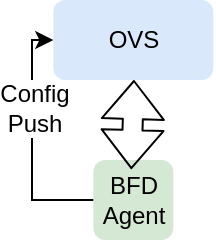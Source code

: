 <mxfile version="12.4.2" type="github" pages="1">
  <diagram id="HozCwNSfqqugQ0Yzk6nG" name="Page-1">
    <mxGraphModel dx="946" dy="547" grid="1" gridSize="10" guides="1" tooltips="1" connect="1" arrows="1" fold="1" page="1" pageScale="1" pageWidth="1100" pageHeight="850" math="0" shadow="0">
      <root>
        <mxCell id="0"/>
        <mxCell id="1" parent="0"/>
        <mxCell id="-FQGyZQafQDy_hneOG7Y-1" value="OVS" style="rounded=1;whiteSpace=wrap;html=1;fillColor=#dae8fc;strokeColor=none;" vertex="1" parent="1">
          <mxGeometry x="60.66" y="120" width="80" height="40" as="geometry"/>
        </mxCell>
        <mxCell id="-FQGyZQafQDy_hneOG7Y-2" value="BFD&lt;br&gt;Agent" style="rounded=1;whiteSpace=wrap;html=1;fillColor=#d5e8d4;strokeColor=none;" vertex="1" parent="1">
          <mxGeometry x="80.66" y="200" width="40" height="40" as="geometry"/>
        </mxCell>
        <mxCell id="-FQGyZQafQDy_hneOG7Y-3" value="" style="shape=flexArrow;endArrow=classic;startArrow=classic;html=1;entryX=0.475;entryY=0.114;entryDx=0;entryDy=0;entryPerimeter=0;" edge="1" parent="1" target="-FQGyZQafQDy_hneOG7Y-2">
          <mxGeometry width="50" height="50" relative="1" as="geometry">
            <mxPoint x="101" y="160" as="sourcePoint"/>
            <mxPoint x="110.66" y="180" as="targetPoint"/>
          </mxGeometry>
        </mxCell>
        <mxCell id="-FQGyZQafQDy_hneOG7Y-7" value="" style="endArrow=classic;html=1;exitX=0;exitY=0.5;exitDx=0;exitDy=0;entryX=0;entryY=0.5;entryDx=0;entryDy=0;edgeStyle=orthogonalEdgeStyle;rounded=0;" edge="1" parent="1" source="-FQGyZQafQDy_hneOG7Y-2" target="-FQGyZQafQDy_hneOG7Y-1">
          <mxGeometry width="50" height="50" relative="1" as="geometry">
            <mxPoint x="50" y="390" as="sourcePoint"/>
            <mxPoint x="100" y="340" as="targetPoint"/>
            <Array as="points">
              <mxPoint x="50" y="220"/>
              <mxPoint x="50" y="140"/>
            </Array>
          </mxGeometry>
        </mxCell>
        <mxCell id="-FQGyZQafQDy_hneOG7Y-8" value="Config&lt;br&gt;Push" style="text;html=1;align=center;verticalAlign=middle;resizable=0;points=[];;labelBackgroundColor=#ffffff;" vertex="1" connectable="0" parent="-FQGyZQafQDy_hneOG7Y-7">
          <mxGeometry x="0.26" y="-1" relative="1" as="geometry">
            <mxPoint as="offset"/>
          </mxGeometry>
        </mxCell>
      </root>
    </mxGraphModel>
  </diagram>
</mxfile>
